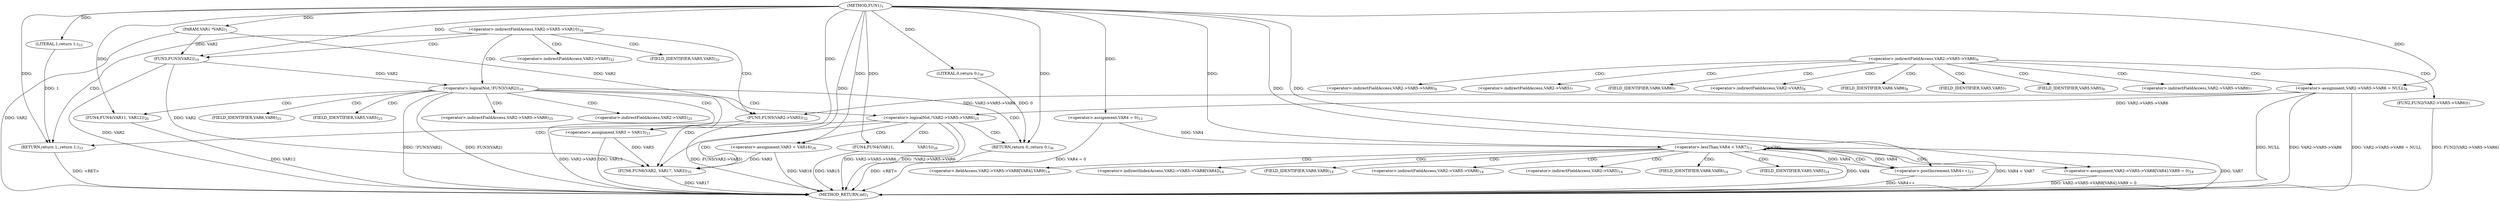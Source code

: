 digraph "FUN1" {  
"8" [label = <(METHOD,FUN1)<SUB>1</SUB>> ]
"104" [label = <(METHOD_RETURN,int)<SUB>1</SUB>> ]
"9" [label = <(PARAM,VAR1 *VAR2)<SUB>1</SUB>> ]
"95" [label = <(RETURN,return 1;,return 1;)<SUB>33</SUB>> ]
"98" [label = <(FUN6,FUN6(VAR2, VAR17, VAR3))<SUB>35</SUB>> ]
"102" [label = <(RETURN,return 0;,return 0;)<SUB>36</SUB>> ]
"38" [label = <(&lt;operator&gt;.lessThan,VAR4 &lt; VAR7)<SUB>13</SUB>> ]
"41" [label = <(&lt;operator&gt;.postIncrement,VAR4++)<SUB>13</SUB>> ]
"96" [label = <(LITERAL,1,return 1;)<SUB>33</SUB>> ]
"103" [label = <(LITERAL,0,return 0;)<SUB>36</SUB>> ]
"20" [label = <(FUN2,FUN2(VAR2-&gt;VAR5-&gt;VAR6))<SUB>7</SUB>> ]
"26" [label = <(&lt;operator&gt;.assignment,VAR2-&gt;VAR5-&gt;VAR6 = NULL)<SUB>8</SUB>> ]
"35" [label = <(&lt;operator&gt;.assignment,VAR4 = 0)<SUB>13</SUB>> ]
"44" [label = <(&lt;operator&gt;.assignment,VAR2-&gt;VAR5-&gt;VAR8[VAR4].VAR9 = 0)<SUB>14</SUB>> ]
"63" [label = <(&lt;operator&gt;.logicalNot,!FUN3(VAR2))<SUB>19</SUB>> ]
"75" [label = <(&lt;operator&gt;.logicalNot,!VAR2-&gt;VAR5-&gt;VAR6)<SUB>25</SUB>> ]
"91" [label = <(FUN5,FUN5(VAR2-&gt;VAR5))<SUB>32</SUB>> ]
"67" [label = <(FUN4,FUN4(VAR11, VAR12))<SUB>20</SUB>> ]
"70" [label = <(&lt;operator&gt;.assignment,VAR3 = VAR13)<SUB>21</SUB>> ]
"82" [label = <(FUN4,FUN4(VAR11,
                   VAR15))<SUB>26</SUB>> ]
"85" [label = <(&lt;operator&gt;.assignment,VAR3 = VAR16)<SUB>28</SUB>> ]
"64" [label = <(FUN3,FUN3(VAR2))<SUB>19</SUB>> ]
"14" [label = <(&lt;operator&gt;.indirectFieldAccess,VAR2-&gt;VAR5-&gt;VAR6)<SUB>6</SUB>> ]
"56" [label = <(&lt;operator&gt;.indirectFieldAccess,VAR2-&gt;VAR5-&gt;VAR10)<SUB>18</SUB>> ]
"21" [label = <(&lt;operator&gt;.indirectFieldAccess,VAR2-&gt;VAR5-&gt;VAR6)<SUB>7</SUB>> ]
"27" [label = <(&lt;operator&gt;.indirectFieldAccess,VAR2-&gt;VAR5-&gt;VAR6)<SUB>8</SUB>> ]
"45" [label = <(&lt;operator&gt;.fieldAccess,VAR2-&gt;VAR5-&gt;VAR8[VAR4].VAR9)<SUB>14</SUB>> ]
"22" [label = <(&lt;operator&gt;.indirectFieldAccess,VAR2-&gt;VAR5)<SUB>7</SUB>> ]
"25" [label = <(FIELD_IDENTIFIER,VAR6,VAR6)<SUB>7</SUB>> ]
"28" [label = <(&lt;operator&gt;.indirectFieldAccess,VAR2-&gt;VAR5)<SUB>8</SUB>> ]
"31" [label = <(FIELD_IDENTIFIER,VAR6,VAR6)<SUB>8</SUB>> ]
"46" [label = <(&lt;operator&gt;.indirectIndexAccess,VAR2-&gt;VAR5-&gt;VAR8[VAR4])<SUB>14</SUB>> ]
"53" [label = <(FIELD_IDENTIFIER,VAR9,VAR9)<SUB>14</SUB>> ]
"76" [label = <(&lt;operator&gt;.indirectFieldAccess,VAR2-&gt;VAR5-&gt;VAR6)<SUB>25</SUB>> ]
"92" [label = <(&lt;operator&gt;.indirectFieldAccess,VAR2-&gt;VAR5)<SUB>32</SUB>> ]
"24" [label = <(FIELD_IDENTIFIER,VAR5,VAR5)<SUB>7</SUB>> ]
"30" [label = <(FIELD_IDENTIFIER,VAR5,VAR5)<SUB>8</SUB>> ]
"47" [label = <(&lt;operator&gt;.indirectFieldAccess,VAR2-&gt;VAR5-&gt;VAR8)<SUB>14</SUB>> ]
"77" [label = <(&lt;operator&gt;.indirectFieldAccess,VAR2-&gt;VAR5)<SUB>25</SUB>> ]
"80" [label = <(FIELD_IDENTIFIER,VAR6,VAR6)<SUB>25</SUB>> ]
"94" [label = <(FIELD_IDENTIFIER,VAR5,VAR5)<SUB>32</SUB>> ]
"48" [label = <(&lt;operator&gt;.indirectFieldAccess,VAR2-&gt;VAR5)<SUB>14</SUB>> ]
"51" [label = <(FIELD_IDENTIFIER,VAR8,VAR8)<SUB>14</SUB>> ]
"79" [label = <(FIELD_IDENTIFIER,VAR5,VAR5)<SUB>25</SUB>> ]
"50" [label = <(FIELD_IDENTIFIER,VAR5,VAR5)<SUB>14</SUB>> ]
  "102" -> "104"  [ label = "DDG: &lt;RET&gt;"] 
  "95" -> "104"  [ label = "DDG: &lt;RET&gt;"] 
  "9" -> "104"  [ label = "DDG: VAR2"] 
  "20" -> "104"  [ label = "DDG: FUN2(VAR2-&gt;VAR5-&gt;VAR6)"] 
  "26" -> "104"  [ label = "DDG: VAR2-&gt;VAR5-&gt;VAR6"] 
  "26" -> "104"  [ label = "DDG: VAR2-&gt;VAR5-&gt;VAR6 = NULL"] 
  "35" -> "104"  [ label = "DDG: VAR4 = 0"] 
  "38" -> "104"  [ label = "DDG: VAR4"] 
  "38" -> "104"  [ label = "DDG: VAR4 &lt; VAR7"] 
  "91" -> "104"  [ label = "DDG: VAR2-&gt;VAR5"] 
  "91" -> "104"  [ label = "DDG: FUN5(VAR2-&gt;VAR5)"] 
  "64" -> "104"  [ label = "DDG: VAR2"] 
  "63" -> "104"  [ label = "DDG: FUN3(VAR2)"] 
  "63" -> "104"  [ label = "DDG: !FUN3(VAR2)"] 
  "75" -> "104"  [ label = "DDG: VAR2-&gt;VAR5-&gt;VAR6"] 
  "75" -> "104"  [ label = "DDG: !VAR2-&gt;VAR5-&gt;VAR6"] 
  "44" -> "104"  [ label = "DDG: VAR2-&gt;VAR5-&gt;VAR8[VAR4].VAR9 = 0"] 
  "41" -> "104"  [ label = "DDG: VAR4++"] 
  "67" -> "104"  [ label = "DDG: VAR12"] 
  "70" -> "104"  [ label = "DDG: VAR13"] 
  "38" -> "104"  [ label = "DDG: VAR7"] 
  "85" -> "104"  [ label = "DDG: VAR16"] 
  "26" -> "104"  [ label = "DDG: NULL"] 
  "98" -> "104"  [ label = "DDG: VAR17"] 
  "82" -> "104"  [ label = "DDG: VAR15"] 
  "8" -> "9"  [ label = "DDG: "] 
  "96" -> "95"  [ label = "DDG: 1"] 
  "8" -> "95"  [ label = "DDG: "] 
  "103" -> "102"  [ label = "DDG: 0"] 
  "8" -> "102"  [ label = "DDG: "] 
  "8" -> "96"  [ label = "DDG: "] 
  "64" -> "98"  [ label = "DDG: VAR2"] 
  "8" -> "98"  [ label = "DDG: "] 
  "85" -> "98"  [ label = "DDG: VAR3"] 
  "70" -> "98"  [ label = "DDG: VAR3"] 
  "8" -> "103"  [ label = "DDG: "] 
  "8" -> "26"  [ label = "DDG: "] 
  "8" -> "35"  [ label = "DDG: "] 
  "35" -> "38"  [ label = "DDG: VAR4"] 
  "41" -> "38"  [ label = "DDG: VAR4"] 
  "8" -> "38"  [ label = "DDG: "] 
  "38" -> "41"  [ label = "DDG: VAR4"] 
  "8" -> "41"  [ label = "DDG: "] 
  "8" -> "44"  [ label = "DDG: "] 
  "64" -> "63"  [ label = "DDG: VAR2"] 
  "8" -> "70"  [ label = "DDG: "] 
  "26" -> "75"  [ label = "DDG: VAR2-&gt;VAR5-&gt;VAR6"] 
  "8" -> "85"  [ label = "DDG: "] 
  "9" -> "91"  [ label = "DDG: VAR2"] 
  "26" -> "91"  [ label = "DDG: VAR2-&gt;VAR5-&gt;VAR6"] 
  "9" -> "64"  [ label = "DDG: VAR2"] 
  "8" -> "64"  [ label = "DDG: "] 
  "8" -> "67"  [ label = "DDG: "] 
  "8" -> "82"  [ label = "DDG: "] 
  "14" -> "30"  [ label = "CDG: "] 
  "14" -> "21"  [ label = "CDG: "] 
  "14" -> "26"  [ label = "CDG: "] 
  "14" -> "28"  [ label = "CDG: "] 
  "14" -> "20"  [ label = "CDG: "] 
  "14" -> "25"  [ label = "CDG: "] 
  "14" -> "22"  [ label = "CDG: "] 
  "14" -> "27"  [ label = "CDG: "] 
  "14" -> "24"  [ label = "CDG: "] 
  "14" -> "31"  [ label = "CDG: "] 
  "38" -> "47"  [ label = "CDG: "] 
  "38" -> "48"  [ label = "CDG: "] 
  "38" -> "51"  [ label = "CDG: "] 
  "38" -> "46"  [ label = "CDG: "] 
  "38" -> "38"  [ label = "CDG: "] 
  "38" -> "45"  [ label = "CDG: "] 
  "38" -> "50"  [ label = "CDG: "] 
  "38" -> "44"  [ label = "CDG: "] 
  "38" -> "53"  [ label = "CDG: "] 
  "38" -> "41"  [ label = "CDG: "] 
  "56" -> "94"  [ label = "CDG: "] 
  "56" -> "64"  [ label = "CDG: "] 
  "56" -> "95"  [ label = "CDG: "] 
  "56" -> "92"  [ label = "CDG: "] 
  "56" -> "91"  [ label = "CDG: "] 
  "56" -> "63"  [ label = "CDG: "] 
  "63" -> "77"  [ label = "CDG: "] 
  "63" -> "98"  [ label = "CDG: "] 
  "63" -> "75"  [ label = "CDG: "] 
  "63" -> "102"  [ label = "CDG: "] 
  "63" -> "67"  [ label = "CDG: "] 
  "63" -> "76"  [ label = "CDG: "] 
  "63" -> "79"  [ label = "CDG: "] 
  "63" -> "80"  [ label = "CDG: "] 
  "63" -> "70"  [ label = "CDG: "] 
  "75" -> "98"  [ label = "CDG: "] 
  "75" -> "102"  [ label = "CDG: "] 
  "75" -> "85"  [ label = "CDG: "] 
  "75" -> "95"  [ label = "CDG: "] 
  "75" -> "82"  [ label = "CDG: "] 
}
